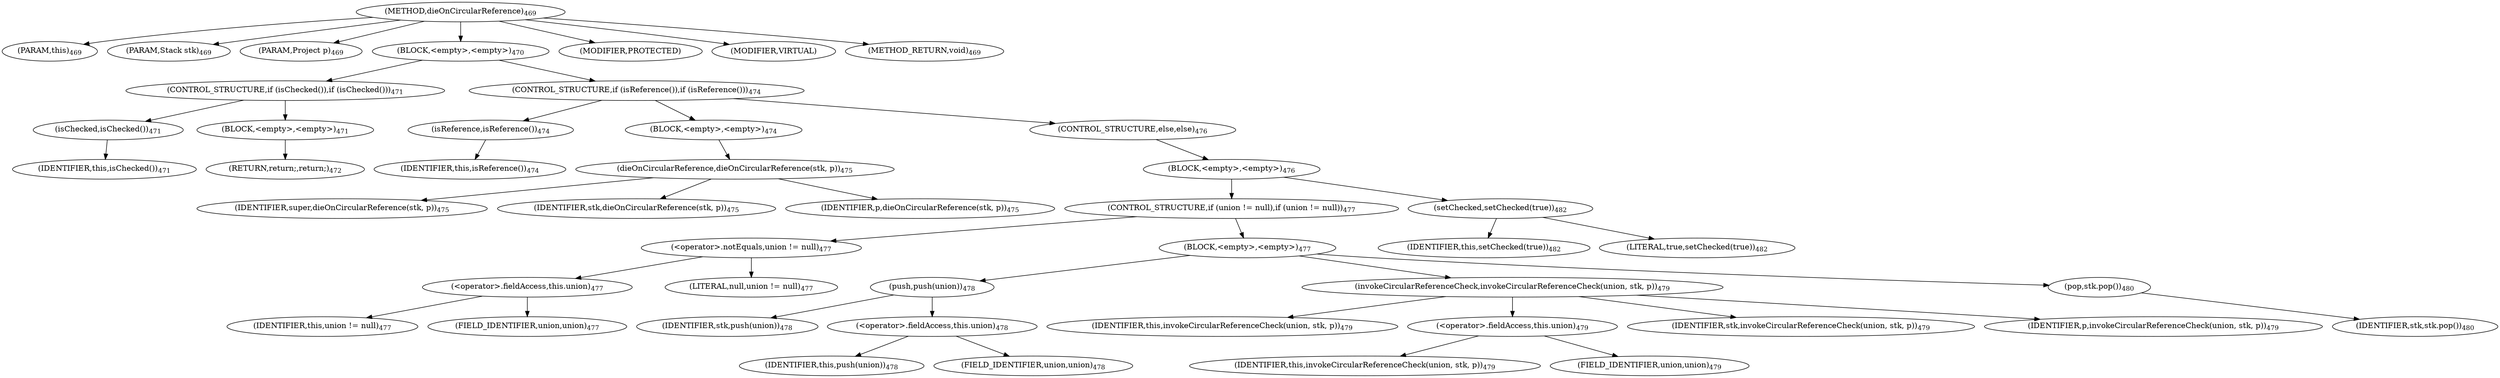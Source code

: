 digraph "dieOnCircularReference" {  
"895" [label = <(METHOD,dieOnCircularReference)<SUB>469</SUB>> ]
"104" [label = <(PARAM,this)<SUB>469</SUB>> ]
"896" [label = <(PARAM,Stack stk)<SUB>469</SUB>> ]
"897" [label = <(PARAM,Project p)<SUB>469</SUB>> ]
"898" [label = <(BLOCK,&lt;empty&gt;,&lt;empty&gt;)<SUB>470</SUB>> ]
"899" [label = <(CONTROL_STRUCTURE,if (isChecked()),if (isChecked()))<SUB>471</SUB>> ]
"900" [label = <(isChecked,isChecked())<SUB>471</SUB>> ]
"103" [label = <(IDENTIFIER,this,isChecked())<SUB>471</SUB>> ]
"901" [label = <(BLOCK,&lt;empty&gt;,&lt;empty&gt;)<SUB>471</SUB>> ]
"902" [label = <(RETURN,return;,return;)<SUB>472</SUB>> ]
"903" [label = <(CONTROL_STRUCTURE,if (isReference()),if (isReference()))<SUB>474</SUB>> ]
"904" [label = <(isReference,isReference())<SUB>474</SUB>> ]
"105" [label = <(IDENTIFIER,this,isReference())<SUB>474</SUB>> ]
"905" [label = <(BLOCK,&lt;empty&gt;,&lt;empty&gt;)<SUB>474</SUB>> ]
"906" [label = <(dieOnCircularReference,dieOnCircularReference(stk, p))<SUB>475</SUB>> ]
"907" [label = <(IDENTIFIER,super,dieOnCircularReference(stk, p))<SUB>475</SUB>> ]
"908" [label = <(IDENTIFIER,stk,dieOnCircularReference(stk, p))<SUB>475</SUB>> ]
"909" [label = <(IDENTIFIER,p,dieOnCircularReference(stk, p))<SUB>475</SUB>> ]
"910" [label = <(CONTROL_STRUCTURE,else,else)<SUB>476</SUB>> ]
"911" [label = <(BLOCK,&lt;empty&gt;,&lt;empty&gt;)<SUB>476</SUB>> ]
"912" [label = <(CONTROL_STRUCTURE,if (union != null),if (union != null))<SUB>477</SUB>> ]
"913" [label = <(&lt;operator&gt;.notEquals,union != null)<SUB>477</SUB>> ]
"914" [label = <(&lt;operator&gt;.fieldAccess,this.union)<SUB>477</SUB>> ]
"915" [label = <(IDENTIFIER,this,union != null)<SUB>477</SUB>> ]
"916" [label = <(FIELD_IDENTIFIER,union,union)<SUB>477</SUB>> ]
"917" [label = <(LITERAL,null,union != null)<SUB>477</SUB>> ]
"918" [label = <(BLOCK,&lt;empty&gt;,&lt;empty&gt;)<SUB>477</SUB>> ]
"919" [label = <(push,push(union))<SUB>478</SUB>> ]
"920" [label = <(IDENTIFIER,stk,push(union))<SUB>478</SUB>> ]
"921" [label = <(&lt;operator&gt;.fieldAccess,this.union)<SUB>478</SUB>> ]
"922" [label = <(IDENTIFIER,this,push(union))<SUB>478</SUB>> ]
"923" [label = <(FIELD_IDENTIFIER,union,union)<SUB>478</SUB>> ]
"924" [label = <(invokeCircularReferenceCheck,invokeCircularReferenceCheck(union, stk, p))<SUB>479</SUB>> ]
"106" [label = <(IDENTIFIER,this,invokeCircularReferenceCheck(union, stk, p))<SUB>479</SUB>> ]
"925" [label = <(&lt;operator&gt;.fieldAccess,this.union)<SUB>479</SUB>> ]
"926" [label = <(IDENTIFIER,this,invokeCircularReferenceCheck(union, stk, p))<SUB>479</SUB>> ]
"927" [label = <(FIELD_IDENTIFIER,union,union)<SUB>479</SUB>> ]
"928" [label = <(IDENTIFIER,stk,invokeCircularReferenceCheck(union, stk, p))<SUB>479</SUB>> ]
"929" [label = <(IDENTIFIER,p,invokeCircularReferenceCheck(union, stk, p))<SUB>479</SUB>> ]
"930" [label = <(pop,stk.pop())<SUB>480</SUB>> ]
"931" [label = <(IDENTIFIER,stk,stk.pop())<SUB>480</SUB>> ]
"932" [label = <(setChecked,setChecked(true))<SUB>482</SUB>> ]
"107" [label = <(IDENTIFIER,this,setChecked(true))<SUB>482</SUB>> ]
"933" [label = <(LITERAL,true,setChecked(true))<SUB>482</SUB>> ]
"934" [label = <(MODIFIER,PROTECTED)> ]
"935" [label = <(MODIFIER,VIRTUAL)> ]
"936" [label = <(METHOD_RETURN,void)<SUB>469</SUB>> ]
  "895" -> "104" 
  "895" -> "896" 
  "895" -> "897" 
  "895" -> "898" 
  "895" -> "934" 
  "895" -> "935" 
  "895" -> "936" 
  "898" -> "899" 
  "898" -> "903" 
  "899" -> "900" 
  "899" -> "901" 
  "900" -> "103" 
  "901" -> "902" 
  "903" -> "904" 
  "903" -> "905" 
  "903" -> "910" 
  "904" -> "105" 
  "905" -> "906" 
  "906" -> "907" 
  "906" -> "908" 
  "906" -> "909" 
  "910" -> "911" 
  "911" -> "912" 
  "911" -> "932" 
  "912" -> "913" 
  "912" -> "918" 
  "913" -> "914" 
  "913" -> "917" 
  "914" -> "915" 
  "914" -> "916" 
  "918" -> "919" 
  "918" -> "924" 
  "918" -> "930" 
  "919" -> "920" 
  "919" -> "921" 
  "921" -> "922" 
  "921" -> "923" 
  "924" -> "106" 
  "924" -> "925" 
  "924" -> "928" 
  "924" -> "929" 
  "925" -> "926" 
  "925" -> "927" 
  "930" -> "931" 
  "932" -> "107" 
  "932" -> "933" 
}
